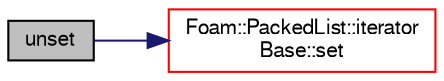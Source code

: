 digraph "unset"
{
  bgcolor="transparent";
  edge [fontname="FreeSans",fontsize="10",labelfontname="FreeSans",labelfontsize="10"];
  node [fontname="FreeSans",fontsize="10",shape=record];
  rankdir="LR";
  Node1 [label="unset",height=0.2,width=0.4,color="black", fillcolor="grey75", style="filled" fontcolor="black"];
  Node1 -> Node2 [color="midnightblue",fontsize="10",style="solid",fontname="FreeSans"];
  Node2 [label="Foam::PackedList::iterator\lBase::set",height=0.2,width=0.4,color="red",URL="$a01175.html#aa3b41d3aa0522ba6ebd9ebd38e523184",tooltip="Set value, returning true if changed, no range-checking. "];
}
